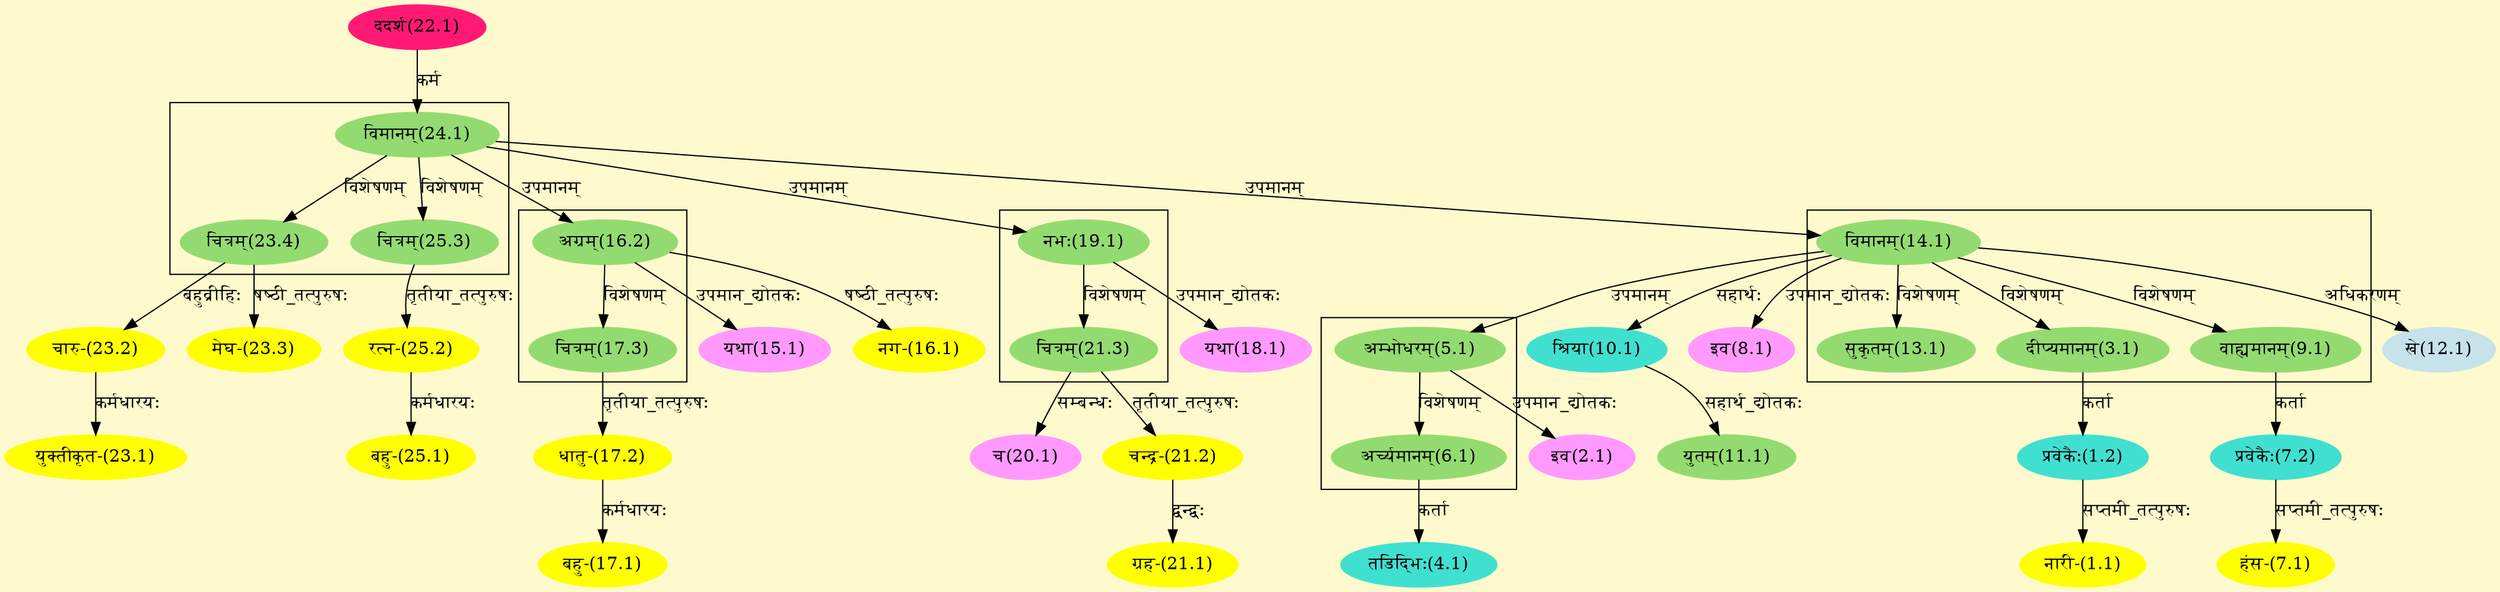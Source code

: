 digraph G{
rankdir=BT;
 compound=true;
 bgcolor="lemonchiffon1";

subgraph cluster_1{
Node3_1 [style=filled, color="#93DB70" label = "दीप्यमानम्(3.1)"]
Node14_1 [style=filled, color="#93DB70" label = "विमानम्(14.1)"]
Node9_1 [style=filled, color="#93DB70" label = "वाह्यमानम्(9.1)"]
Node13_1 [style=filled, color="#93DB70" label = "सुकृतम्(13.1)"]

}

subgraph cluster_2{
Node6_1 [style=filled, color="#93DB70" label = "अर्च्यमानम्(6.1)"]
Node5_1 [style=filled, color="#93DB70" label = "अम्भोधरम्(5.1)"]

}

subgraph cluster_3{
Node17_3 [style=filled, color="#93DB70" label = "चित्रम्(17.3)"]
Node16_2 [style=filled, color="#93DB70" label = "अग्रम्(16.2)"]

}

subgraph cluster_4{
Node21_3 [style=filled, color="#93DB70" label = "चित्रम्(21.3)"]
Node19_1 [style=filled, color="#93DB70" label = "नभः(19.1)"]

}

subgraph cluster_5{
Node23_4 [style=filled, color="#93DB70" label = "चित्रम्(23.4)"]
Node24_1 [style=filled, color="#93DB70" label = "विमानम्(24.1)"]
Node25_3 [style=filled, color="#93DB70" label = "चित्रम्(25.3)"]

}
Node1_1 [style=filled, color="#FFFF00" label = "नारी-(1.1)"]
Node1_2 [style=filled, color="#40E0D0" label = "प्रवेकैः(1.2)"]
Node3_1 [style=filled, color="#93DB70" label = "दीप्यमानम्(3.1)"]
Node2_1 [style=filled, color="#FF99FF" label = "इव(2.1)"]
Node5_1 [style=filled, color="#93DB70" label = "अम्भोधरम्(5.1)"]
Node4_1 [style=filled, color="#40E0D0" label = "तडिद्भिः(4.1)"]
Node6_1 [style=filled, color="#93DB70" label = "अर्च्यमानम्(6.1)"]
Node14_1 [style=filled, color="#93DB70" label = "विमानम्(14.1)"]
Node7_1 [style=filled, color="#FFFF00" label = "हंस-(7.1)"]
Node7_2 [style=filled, color="#40E0D0" label = "प्रवेकैः(7.2)"]
Node9_1 [style=filled, color="#93DB70" label = "वाह्यमानम्(9.1)"]
Node8_1 [style=filled, color="#FF99FF" label = "इव(8.1)"]
Node10_1 [style=filled, color="#40E0D0" label = "श्रिया(10.1)"]
Node11_1 [style=filled, color="#93DB70" label = "युतम्(11.1)"]
Node12_1 [style=filled, color="#C6E2EB" label = "खे(12.1)"]
Node24_1 [style=filled, color="#93DB70" label = "विमानम्(24.1)"]
Node15_1 [style=filled, color="#FF99FF" label = "यथा(15.1)"]
Node16_2 [style=filled, color="#93DB70" label = "अग्रम्(16.2)"]
Node16_1 [style=filled, color="#FFFF00" label = "नग-(16.1)"]
Node17_1 [style=filled, color="#FFFF00" label = "बहु-(17.1)"]
Node17_2 [style=filled, color="#FFFF00" label = "धातु-(17.2)"]
Node17_3 [style=filled, color="#93DB70" label = "चित्रम्(17.3)"]
Node18_1 [style=filled, color="#FF99FF" label = "यथा(18.1)"]
Node19_1 [style=filled, color="#93DB70" label = "नभः(19.1)"]
Node20_1 [style=filled, color="#FF99FF" label = "च(20.1)"]
Node21_3 [style=filled, color="#93DB70" label = "चित्रम्(21.3)"]
Node21_1 [style=filled, color="#FFFF00" label = "ग्रह-(21.1)"]
Node21_2 [style=filled, color="#FFFF00" label = "चन्द्र-(21.2)"]
Node22_1 [style=filled, color="#FF1975" label = "ददर्श(22.1)"]
Node [style=filled, color="" label = "()"]
Node23_1 [style=filled, color="#FFFF00" label = "युक्तीकृत-(23.1)"]
Node23_2 [style=filled, color="#FFFF00" label = "चारु-(23.2)"]
Node23_4 [style=filled, color="#93DB70" label = "चित्रम्(23.4)"]
Node23_3 [style=filled, color="#FFFF00" label = "मेघ-(23.3)"]
Node25_1 [style=filled, color="#FFFF00" label = "बहु-(25.1)"]
Node25_2 [style=filled, color="#FFFF00" label = "रत्न-(25.2)"]
Node25_3 [style=filled, color="#93DB70" label = "चित्रम्(25.3)"]
/* Start of Relations section */

Node1_1 -> Node1_2 [  label="सप्तमी_तत्पुरुषः"  dir="back" ]
Node1_2 -> Node3_1 [  label="कर्ता"  dir="back" ]
Node2_1 -> Node5_1 [  label="उपमान_द्योतकः"  dir="back" ]
Node3_1 -> Node14_1 [  label="विशेषणम्"  dir="back" ]
Node4_1 -> Node6_1 [  label="कर्ता"  dir="back" ]
Node5_1 -> Node14_1 [  label="उपमानम्"  dir="back" ]
Node6_1 -> Node5_1 [  label="विशेषणम्"  dir="back" ]
Node7_1 -> Node7_2 [  label="सप्तमी_तत्पुरुषः"  dir="back" ]
Node7_2 -> Node9_1 [  label="कर्ता"  dir="back" ]
Node8_1 -> Node14_1 [  label="उपमान_द्योतकः"  dir="back" ]
Node9_1 -> Node14_1 [  label="विशेषणम्"  dir="back" ]
Node10_1 -> Node14_1 [  label="सहार्थः"  dir="back" ]
Node11_1 -> Node10_1 [  label="सहार्थ_द्योतकः"  dir="back" ]
Node12_1 -> Node14_1 [  label="अधिकरणम्"  dir="back" ]
Node13_1 -> Node14_1 [  label="विशेषणम्"  dir="back" ]
Node14_1 -> Node24_1 [  label="उपमानम्"  dir="back" ]
Node15_1 -> Node16_2 [  label="उपमान_द्योतकः"  dir="back" ]
Node16_1 -> Node16_2 [  label="षष्ठी_तत्पुरुषः"  dir="back" ]
Node16_2 -> Node24_1 [  label="उपमानम्"  dir="back" ]
Node17_1 -> Node17_2 [  label="कर्मधारयः"  dir="back" ]
Node17_2 -> Node17_3 [  label="तृतीया_तत्पुरुषः"  dir="back" ]
Node17_3 -> Node16_2 [  label="विशेषणम्"  dir="back" ]
Node18_1 -> Node19_1 [  label="उपमान_द्योतकः"  dir="back" ]
Node19_1 -> Node24_1 [  label="उपमानम्"  dir="back" ]
Node20_1 -> Node21_3 [  label="सम्बन्धः"  dir="back" ]
Node21_1 -> Node21_2 [  label="द्वन्द्वः"  dir="back" ]
Node21_2 -> Node21_3 [  label="तृतीया_तत्पुरुषः"  dir="back" ]
Node21_3 -> Node19_1 [  label="विशेषणम्"  dir="back" ]
Node23_1 -> Node23_2 [  label="कर्मधारयः"  dir="back" ]
Node23_2 -> Node23_4 [  label="बहुव्रीहिः"  dir="back" ]
Node23_3 -> Node23_4 [  label="षष्ठी_तत्पुरुषः"  dir="back" ]
Node23_4 -> Node24_1 [  label="विशेषणम्"  dir="back" ]
Node24_1 -> Node22_1 [  label="कर्म"  dir="back" ]
Node25_1 -> Node25_2 [  label="कर्मधारयः"  dir="back" ]
Node25_2 -> Node25_3 [  label="तृतीया_तत्पुरुषः"  dir="back" ]
Node25_3 -> Node24_1 [  label="विशेषणम्"  dir="back" ]
}
